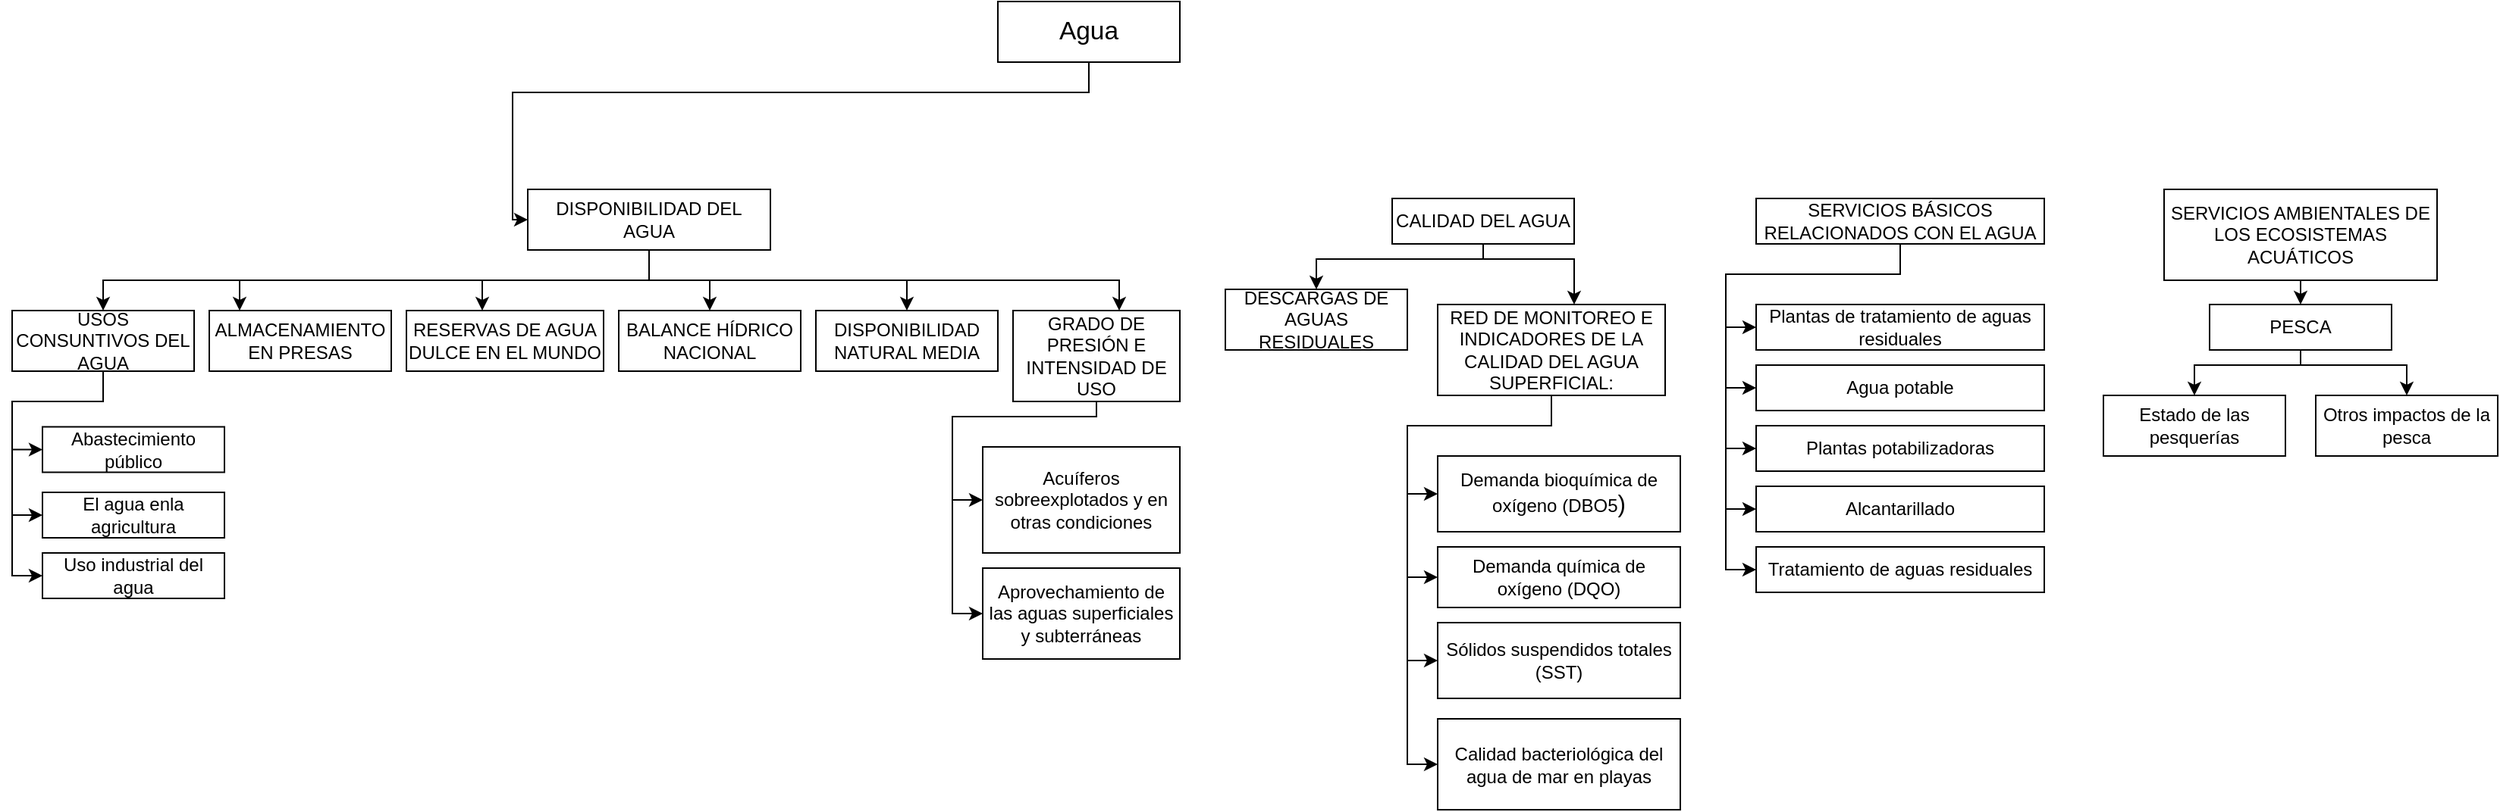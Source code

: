 <mxfile version="20.6.0" type="github">
  <diagram id="WJlBOxFyXvVvGmPsFCdD" name="Página-1">
    <mxGraphModel dx="4249" dy="2517" grid="1" gridSize="10" guides="1" tooltips="1" connect="1" arrows="1" fold="1" page="1" pageScale="1" pageWidth="1169" pageHeight="827" math="0" shadow="0">
      <root>
        <mxCell id="0" />
        <mxCell id="1" parent="0" />
        <mxCell id="-5bi2ouAyOfmzd2SsLai-4" value="" style="edgeStyle=orthogonalEdgeStyle;rounded=0;orthogonalLoop=1;jettySize=auto;html=1;" edge="1" parent="1" source="-5bi2ouAyOfmzd2SsLai-1" target="-5bi2ouAyOfmzd2SsLai-3">
          <mxGeometry relative="1" as="geometry">
            <Array as="points">
              <mxPoint x="500" y="-30" />
              <mxPoint x="120" y="-30" />
            </Array>
          </mxGeometry>
        </mxCell>
        <mxCell id="-5bi2ouAyOfmzd2SsLai-1" value="&lt;span id=&quot;page43R_mcid0&quot; class=&quot;markedContent&quot;&gt;&lt;span dir=&quot;ltr&quot; role=&quot;presentation&quot; style=&quot;left: 112.821px; top: 354.791px; font-size: 16.758px; font-family: sans-serif; transform: scaleX(0.831);&quot;&gt;Agua&lt;/span&gt;&lt;/span&gt;" style="rounded=0;whiteSpace=wrap;html=1;" vertex="1" parent="1">
          <mxGeometry x="440" y="-90" width="120" height="40" as="geometry" />
        </mxCell>
        <mxCell id="-5bi2ouAyOfmzd2SsLai-78" value="" style="group" vertex="1" connectable="0" parent="1">
          <mxGeometry x="1169" y="34" width="260" height="176" as="geometry" />
        </mxCell>
        <mxCell id="-5bi2ouAyOfmzd2SsLai-66" value="&lt;font style=&quot;font-size: 12px;&quot;&gt;&lt;span id=&quot;page45R_mcid0&quot; class=&quot;markedContent&quot;&gt;&lt;span dir=&quot;ltr&quot; role=&quot;presentation&quot; style=&quot;left: 284.976px; top: 122.892px; font-family: sans-serif; transform: scaleX(0.983);&quot;&gt;SERVICIOS AMBIENTALES DE LOS ECOSISTEMAS ACUÁTICOS&lt;/span&gt;&lt;/span&gt;&lt;/font&gt;" style="rounded=0;whiteSpace=wrap;html=1;fontSize=12;" vertex="1" parent="-5bi2ouAyOfmzd2SsLai-78">
          <mxGeometry x="40" width="180" height="60" as="geometry" />
        </mxCell>
        <mxCell id="-5bi2ouAyOfmzd2SsLai-68" value="&lt;div&gt;&lt;font style=&quot;font-size: 12px;&quot;&gt;P&lt;span id=&quot;page45R_mcid0&quot; class=&quot;markedContent&quot;&gt;&lt;span dir=&quot;ltr&quot; role=&quot;presentation&quot; style=&quot;left: 309.543px; top: 144.039px; font-family: sans-serif; transform: scaleX(0.993);&quot;&gt;ESCA&lt;/span&gt;&lt;/span&gt;&lt;/font&gt;&lt;/div&gt;&lt;font style=&quot;font-size: 12px;&quot;&gt;&lt;/font&gt;" style="rounded=0;whiteSpace=wrap;html=1;fontSize=12;" vertex="1" parent="-5bi2ouAyOfmzd2SsLai-78">
          <mxGeometry x="70" y="76" width="120" height="30" as="geometry" />
        </mxCell>
        <mxCell id="-5bi2ouAyOfmzd2SsLai-67" style="edgeStyle=orthogonalEdgeStyle;rounded=0;orthogonalLoop=1;jettySize=auto;html=1;fontSize=12;" edge="1" parent="-5bi2ouAyOfmzd2SsLai-78" source="-5bi2ouAyOfmzd2SsLai-66" target="-5bi2ouAyOfmzd2SsLai-68">
          <mxGeometry relative="1" as="geometry">
            <mxPoint x="130.0" y="146" as="targetPoint" />
            <Array as="points">
              <mxPoint x="130" y="66" />
              <mxPoint x="130" y="66" />
            </Array>
          </mxGeometry>
        </mxCell>
        <mxCell id="-5bi2ouAyOfmzd2SsLai-71" value="&lt;font style=&quot;font-size: 12px;&quot;&gt;&lt;span id=&quot;page45R_mcid0&quot; class=&quot;markedContent&quot;&gt;&lt;span dir=&quot;ltr&quot; role=&quot;presentation&quot; style=&quot;left: 334.11px; top: 166.515px; font-family: sans-serif; transform: scaleX(0.761);&quot;&gt;Estado de las pesquerías&lt;/span&gt;&lt;/span&gt;&lt;/font&gt;" style="rounded=0;whiteSpace=wrap;html=1;fontSize=12;" vertex="1" parent="-5bi2ouAyOfmzd2SsLai-78">
          <mxGeometry y="136" width="120" height="40" as="geometry" />
        </mxCell>
        <mxCell id="-5bi2ouAyOfmzd2SsLai-70" style="edgeStyle=orthogonalEdgeStyle;rounded=0;orthogonalLoop=1;jettySize=auto;html=1;fontSize=12;" edge="1" parent="-5bi2ouAyOfmzd2SsLai-78" source="-5bi2ouAyOfmzd2SsLai-68" target="-5bi2ouAyOfmzd2SsLai-71">
          <mxGeometry relative="1" as="geometry">
            <mxPoint x="10.0" y="206" as="targetPoint" />
            <Array as="points">
              <mxPoint x="130" y="116" />
              <mxPoint x="60" y="116" />
            </Array>
          </mxGeometry>
        </mxCell>
        <mxCell id="-5bi2ouAyOfmzd2SsLai-73" value="&lt;font style=&quot;font-size: 12px;&quot;&gt;&lt;span id=&quot;page45R_mcid0&quot; class=&quot;markedContent&quot;&gt;&lt;span dir=&quot;ltr&quot; role=&quot;presentation&quot; style=&quot;left: 334.11px; top: 187.668px; font-family: sans-serif; transform: scaleX(0.783);&quot;&gt;Otros impactos de la pesca&lt;/span&gt;&lt;/span&gt;&lt;/font&gt;" style="rounded=0;whiteSpace=wrap;html=1;fontSize=12;" vertex="1" parent="-5bi2ouAyOfmzd2SsLai-78">
          <mxGeometry x="140" y="136" width="120" height="40" as="geometry" />
        </mxCell>
        <mxCell id="-5bi2ouAyOfmzd2SsLai-72" style="edgeStyle=orthogonalEdgeStyle;rounded=0;orthogonalLoop=1;jettySize=auto;html=1;fontSize=12;" edge="1" parent="-5bi2ouAyOfmzd2SsLai-78" source="-5bi2ouAyOfmzd2SsLai-68" target="-5bi2ouAyOfmzd2SsLai-73">
          <mxGeometry relative="1" as="geometry">
            <mxPoint x="130.0" y="266" as="targetPoint" />
            <Array as="points">
              <mxPoint x="130" y="116" />
              <mxPoint x="200" y="116" />
            </Array>
          </mxGeometry>
        </mxCell>
        <mxCell id="-5bi2ouAyOfmzd2SsLai-83" value="" style="group" vertex="1" connectable="0" parent="1">
          <mxGeometry x="590" y="40" width="300" height="403.5" as="geometry" />
        </mxCell>
        <mxCell id="-5bi2ouAyOfmzd2SsLai-40" value="&lt;font style=&quot;font-size: 12px;&quot;&gt;&lt;span id=&quot;page43R_mcid0&quot; class=&quot;markedContent&quot;&gt;&lt;span dir=&quot;ltr&quot; role=&quot;presentation&quot; style=&quot;left: 186.709px; top: 918.562px; font-family: sans-serif; transform: scaleX(1.031);&quot;&gt;CALIDAD DEL AGUA&lt;/span&gt;&lt;/span&gt;&lt;/font&gt;" style="rounded=0;whiteSpace=wrap;html=1;fontSize=12;" vertex="1" parent="-5bi2ouAyOfmzd2SsLai-83">
          <mxGeometry x="110" width="120" height="30" as="geometry" />
        </mxCell>
        <mxCell id="-5bi2ouAyOfmzd2SsLai-43" value="&lt;font style=&quot;font-size: 12px;&quot;&gt;&lt;span id=&quot;page43R_mcid0&quot; class=&quot;markedContent&quot;&gt;&lt;span dir=&quot;ltr&quot; role=&quot;presentation&quot; style=&quot;left: 211.27px; top: 963.282px; font-family: sans-serif; transform: scaleX(0.908);&quot;&gt;RED DE MONITOREO E INDICADORES DE LA CALIDAD DEL AGUA SUPERFICIAL:&lt;/span&gt;&lt;/span&gt;&lt;/font&gt;" style="rounded=0;whiteSpace=wrap;html=1;fontSize=12;" vertex="1" parent="-5bi2ouAyOfmzd2SsLai-83">
          <mxGeometry x="140" y="70" width="150" height="60" as="geometry" />
        </mxCell>
        <mxCell id="-5bi2ouAyOfmzd2SsLai-44" value="" style="edgeStyle=orthogonalEdgeStyle;rounded=0;orthogonalLoop=1;jettySize=auto;html=1;fontSize=12;" edge="1" parent="-5bi2ouAyOfmzd2SsLai-83" source="-5bi2ouAyOfmzd2SsLai-40" target="-5bi2ouAyOfmzd2SsLai-43">
          <mxGeometry relative="1" as="geometry">
            <Array as="points">
              <mxPoint x="170" y="40" />
              <mxPoint x="230" y="40" />
            </Array>
          </mxGeometry>
        </mxCell>
        <mxCell id="-5bi2ouAyOfmzd2SsLai-42" value="&lt;font style=&quot;font-size: 12px;&quot;&gt;&lt;span id=&quot;page43R_mcid0&quot; class=&quot;markedContent&quot;&gt;&lt;span dir=&quot;ltr&quot; role=&quot;presentation&quot; style=&quot;left: 211.27px; top: 940.922px; font-family: sans-serif; transform: scaleX(0.962);&quot;&gt;DESCARGAS DE AGUAS RESIDUALES&lt;/span&gt;&lt;/span&gt;&lt;/font&gt;" style="rounded=0;whiteSpace=wrap;html=1;fontSize=12;" vertex="1" parent="-5bi2ouAyOfmzd2SsLai-83">
          <mxGeometry y="60" width="120" height="40" as="geometry" />
        </mxCell>
        <mxCell id="-5bi2ouAyOfmzd2SsLai-41" style="edgeStyle=orthogonalEdgeStyle;rounded=0;orthogonalLoop=1;jettySize=auto;html=1;fontSize=12;" edge="1" parent="-5bi2ouAyOfmzd2SsLai-83" source="-5bi2ouAyOfmzd2SsLai-40" target="-5bi2ouAyOfmzd2SsLai-42">
          <mxGeometry relative="1" as="geometry">
            <mxPoint x="60" y="60" as="targetPoint" />
            <Array as="points">
              <mxPoint x="170" y="40" />
              <mxPoint x="60" y="40" />
            </Array>
          </mxGeometry>
        </mxCell>
        <mxCell id="-5bi2ouAyOfmzd2SsLai-45" value="&lt;span id=&quot;page43R_mcid0&quot; class=&quot;markedContent&quot;&gt;&lt;font style=&quot;font-size: 12px;&quot;&gt;&lt;span dir=&quot;ltr&quot; role=&quot;presentation&quot; style=&quot;left: 235.842px; top: 1009.33px; font-family: sans-serif; transform: scaleX(0.853);&quot;&gt;Demanda bioquímica de oxígeno (DBO&lt;/span&gt;&lt;span dir=&quot;ltr&quot; role=&quot;presentation&quot; style=&quot;left: 508.339px; top: 1019.51px; font-family: sans-serif;&quot;&gt;5&lt;/span&gt;&lt;/font&gt;&lt;span dir=&quot;ltr&quot; role=&quot;presentation&quot; style=&quot;left: 514.251px; top: 1009.33px; font-size: 15.6px; font-family: sans-serif;&quot;&gt;)&lt;/span&gt;&lt;/span&gt;" style="whiteSpace=wrap;html=1;rounded=0;" vertex="1" parent="-5bi2ouAyOfmzd2SsLai-83">
          <mxGeometry x="140" y="170" width="160" height="50" as="geometry" />
        </mxCell>
        <mxCell id="-5bi2ouAyOfmzd2SsLai-82" style="edgeStyle=orthogonalEdgeStyle;rounded=0;orthogonalLoop=1;jettySize=auto;html=1;entryX=0;entryY=0.5;entryDx=0;entryDy=0;fontSize=12;" edge="1" parent="-5bi2ouAyOfmzd2SsLai-83" source="-5bi2ouAyOfmzd2SsLai-43" target="-5bi2ouAyOfmzd2SsLai-45">
          <mxGeometry relative="1" as="geometry" />
        </mxCell>
        <mxCell id="-5bi2ouAyOfmzd2SsLai-48" value="&lt;font style=&quot;font-size: 12px;&quot;&gt;&lt;span id=&quot;page43R_mcid0&quot; class=&quot;markedContent&quot;&gt;&lt;span dir=&quot;ltr&quot; role=&quot;presentation&quot; style=&quot;left: 235.853px; top: 1031.69px; font-family: sans-serif; transform: scaleX(0.869);&quot;&gt;Demanda química de oxígeno (DQO)&lt;/span&gt;&lt;/span&gt;&lt;/font&gt;" style="rounded=0;whiteSpace=wrap;html=1;fontSize=12;" vertex="1" parent="-5bi2ouAyOfmzd2SsLai-83">
          <mxGeometry x="140" y="230" width="160" height="40" as="geometry" />
        </mxCell>
        <mxCell id="-5bi2ouAyOfmzd2SsLai-81" style="edgeStyle=orthogonalEdgeStyle;rounded=0;orthogonalLoop=1;jettySize=auto;html=1;entryX=0;entryY=0.5;entryDx=0;entryDy=0;fontSize=12;" edge="1" parent="-5bi2ouAyOfmzd2SsLai-83" source="-5bi2ouAyOfmzd2SsLai-43" target="-5bi2ouAyOfmzd2SsLai-48">
          <mxGeometry relative="1" as="geometry">
            <Array as="points">
              <mxPoint x="215" y="150" />
              <mxPoint x="120" y="150" />
              <mxPoint x="120" y="250" />
            </Array>
          </mxGeometry>
        </mxCell>
        <mxCell id="-5bi2ouAyOfmzd2SsLai-50" value="&lt;font style=&quot;font-size: 12px;&quot;&gt;&lt;span id=&quot;page43R_mcid0&quot; class=&quot;markedContent&quot;&gt;&lt;span dir=&quot;ltr&quot; role=&quot;presentation&quot; style=&quot;left: 235.853px; top: 1054.04px; font-family: sans-serif; transform: scaleX(0.77);&quot;&gt;Sólidos suspendidos totales (SST)&lt;/span&gt;&lt;/span&gt;&lt;/font&gt;" style="rounded=0;whiteSpace=wrap;html=1;fontSize=12;" vertex="1" parent="-5bi2ouAyOfmzd2SsLai-83">
          <mxGeometry x="140" y="280" width="160" height="50" as="geometry" />
        </mxCell>
        <mxCell id="-5bi2ouAyOfmzd2SsLai-80" style="edgeStyle=orthogonalEdgeStyle;rounded=0;orthogonalLoop=1;jettySize=auto;html=1;entryX=0;entryY=0.5;entryDx=0;entryDy=0;fontSize=12;" edge="1" parent="-5bi2ouAyOfmzd2SsLai-83" source="-5bi2ouAyOfmzd2SsLai-43" target="-5bi2ouAyOfmzd2SsLai-50">
          <mxGeometry relative="1" as="geometry">
            <Array as="points">
              <mxPoint x="215" y="150" />
              <mxPoint x="120" y="150" />
              <mxPoint x="120" y="305" />
            </Array>
          </mxGeometry>
        </mxCell>
        <mxCell id="-5bi2ouAyOfmzd2SsLai-52" value="&lt;font style=&quot;font-size: 12px;&quot;&gt;&lt;span id=&quot;page43R_mcid0&quot; class=&quot;markedContent&quot;&gt;&lt;span dir=&quot;ltr&quot; role=&quot;presentation&quot; style=&quot;left: 235.853px; top: 1076.39px; font-family: sans-serif; transform: scaleX(0.754);&quot;&gt;Calidad bacteriológica del agua de mar en playas&lt;/span&gt;&lt;/span&gt;&lt;/font&gt;" style="rounded=0;whiteSpace=wrap;html=1;fontSize=12;" vertex="1" parent="-5bi2ouAyOfmzd2SsLai-83">
          <mxGeometry x="140" y="343.5" width="160" height="60" as="geometry" />
        </mxCell>
        <mxCell id="-5bi2ouAyOfmzd2SsLai-79" style="edgeStyle=orthogonalEdgeStyle;rounded=0;orthogonalLoop=1;jettySize=auto;html=1;entryX=0;entryY=0.5;entryDx=0;entryDy=0;fontSize=12;" edge="1" parent="-5bi2ouAyOfmzd2SsLai-83" source="-5bi2ouAyOfmzd2SsLai-43" target="-5bi2ouAyOfmzd2SsLai-52">
          <mxGeometry relative="1" as="geometry">
            <Array as="points">
              <mxPoint x="215" y="150" />
              <mxPoint x="120" y="150" />
              <mxPoint x="120" y="374" />
            </Array>
          </mxGeometry>
        </mxCell>
        <mxCell id="-5bi2ouAyOfmzd2SsLai-89" value="" style="group" vertex="1" connectable="0" parent="1">
          <mxGeometry x="920" y="40" width="210" height="260" as="geometry" />
        </mxCell>
        <mxCell id="-5bi2ouAyOfmzd2SsLai-54" value="&lt;font style=&quot;font-size: 12px;&quot;&gt;&lt;span id=&quot;page43R_mcid0&quot; class=&quot;markedContent&quot;&gt;&lt;span dir=&quot;ltr&quot; role=&quot;presentation&quot; style=&quot;left: 211.27px; top: 1097.44px; font-family: sans-serif; transform: scaleX(0.941);&quot;&gt;SERVICIOS BÁSICOS RELACIONADOS CON EL AGUA&lt;/span&gt;&lt;/span&gt;&lt;/font&gt;" style="rounded=0;whiteSpace=wrap;html=1;fontSize=12;" vertex="1" parent="-5bi2ouAyOfmzd2SsLai-89">
          <mxGeometry x="20" width="190" height="30" as="geometry" />
        </mxCell>
        <mxCell id="-5bi2ouAyOfmzd2SsLai-55" value="&lt;font style=&quot;font-size: 12px;&quot;&gt;&lt;span id=&quot;page43R_mcid0&quot; class=&quot;markedContent&quot;&gt;&lt;span dir=&quot;ltr&quot; role=&quot;presentation&quot; style=&quot;left: 235.842px; top: 1121.13px; font-family: sans-serif; transform: scaleX(0.835);&quot;&gt;Agua potable&lt;/span&gt;&lt;/span&gt;&lt;/font&gt;" style="rounded=0;whiteSpace=wrap;html=1;fontSize=12;" vertex="1" parent="-5bi2ouAyOfmzd2SsLai-89">
          <mxGeometry x="20" y="110" width="190" height="30" as="geometry" />
        </mxCell>
        <mxCell id="-5bi2ouAyOfmzd2SsLai-87" style="edgeStyle=orthogonalEdgeStyle;rounded=0;orthogonalLoop=1;jettySize=auto;html=1;entryX=0;entryY=0.5;entryDx=0;entryDy=0;fontSize=12;" edge="1" parent="-5bi2ouAyOfmzd2SsLai-89" source="-5bi2ouAyOfmzd2SsLai-54" target="-5bi2ouAyOfmzd2SsLai-55">
          <mxGeometry relative="1" as="geometry">
            <Array as="points">
              <mxPoint x="115" y="50" />
              <mxPoint y="50" />
              <mxPoint y="125" />
            </Array>
          </mxGeometry>
        </mxCell>
        <mxCell id="-5bi2ouAyOfmzd2SsLai-58" value="&lt;font style=&quot;font-size: 12px;&quot;&gt;&lt;span id=&quot;page43R_mcid0&quot; class=&quot;markedContent&quot;&gt;&lt;span dir=&quot;ltr&quot; role=&quot;presentation&quot; style=&quot;left: 235.842px; top: 1143.49px; font-family: sans-serif; transform: scaleX(0.75);&quot;&gt;Plantas potabilizadoras&lt;/span&gt;&lt;/span&gt;&lt;/font&gt;" style="rounded=0;whiteSpace=wrap;html=1;fontSize=12;" vertex="1" parent="-5bi2ouAyOfmzd2SsLai-89">
          <mxGeometry x="20" y="150" width="190" height="30" as="geometry" />
        </mxCell>
        <mxCell id="-5bi2ouAyOfmzd2SsLai-86" style="edgeStyle=orthogonalEdgeStyle;rounded=0;orthogonalLoop=1;jettySize=auto;html=1;entryX=0;entryY=0.5;entryDx=0;entryDy=0;fontSize=12;" edge="1" parent="-5bi2ouAyOfmzd2SsLai-89" source="-5bi2ouAyOfmzd2SsLai-54" target="-5bi2ouAyOfmzd2SsLai-58">
          <mxGeometry relative="1" as="geometry">
            <Array as="points">
              <mxPoint x="115" y="50" />
              <mxPoint y="50" />
              <mxPoint y="165" />
            </Array>
          </mxGeometry>
        </mxCell>
        <mxCell id="-5bi2ouAyOfmzd2SsLai-59" value="&lt;font style=&quot;font-size: 12px;&quot;&gt;&lt;span id=&quot;page43R_mcid0&quot; class=&quot;markedContent&quot;&gt;&lt;span dir=&quot;ltr&quot; role=&quot;presentation&quot; style=&quot;left: 235.842px; top: 1165.84px; font-family: sans-serif; transform: scaleX(0.729);&quot;&gt;Alcantarillado&lt;/span&gt;&lt;/span&gt;&lt;/font&gt;" style="rounded=0;whiteSpace=wrap;html=1;fontSize=12;" vertex="1" parent="-5bi2ouAyOfmzd2SsLai-89">
          <mxGeometry x="20" y="190" width="190" height="30" as="geometry" />
        </mxCell>
        <mxCell id="-5bi2ouAyOfmzd2SsLai-85" style="edgeStyle=orthogonalEdgeStyle;rounded=0;orthogonalLoop=1;jettySize=auto;html=1;entryX=0;entryY=0.5;entryDx=0;entryDy=0;fontSize=12;" edge="1" parent="-5bi2ouAyOfmzd2SsLai-89" source="-5bi2ouAyOfmzd2SsLai-54" target="-5bi2ouAyOfmzd2SsLai-59">
          <mxGeometry relative="1" as="geometry">
            <Array as="points">
              <mxPoint x="115" y="50" />
              <mxPoint y="50" />
              <mxPoint y="205" />
            </Array>
          </mxGeometry>
        </mxCell>
        <mxCell id="-5bi2ouAyOfmzd2SsLai-60" value="&lt;font style=&quot;font-size: 12px;&quot;&gt;&lt;span id=&quot;page43R_mcid0&quot; class=&quot;markedContent&quot;&gt;&lt;span dir=&quot;ltr&quot; role=&quot;presentation&quot; style=&quot;left: 235.842px; top: 1188.19px; font-family: sans-serif; transform: scaleX(0.785);&quot;&gt;Tratamiento de aguas residuales&lt;/span&gt;&lt;/span&gt;&lt;/font&gt;" style="rounded=0;whiteSpace=wrap;html=1;fontSize=12;" vertex="1" parent="-5bi2ouAyOfmzd2SsLai-89">
          <mxGeometry x="20" y="230" width="190" height="30" as="geometry" />
        </mxCell>
        <mxCell id="-5bi2ouAyOfmzd2SsLai-84" style="edgeStyle=orthogonalEdgeStyle;rounded=0;orthogonalLoop=1;jettySize=auto;html=1;entryX=0;entryY=0.5;entryDx=0;entryDy=0;fontSize=12;" edge="1" parent="-5bi2ouAyOfmzd2SsLai-89" source="-5bi2ouAyOfmzd2SsLai-54" target="-5bi2ouAyOfmzd2SsLai-60">
          <mxGeometry relative="1" as="geometry">
            <Array as="points">
              <mxPoint x="115" y="50" />
              <mxPoint y="50" />
              <mxPoint y="245" />
            </Array>
          </mxGeometry>
        </mxCell>
        <mxCell id="-5bi2ouAyOfmzd2SsLai-61" value="&lt;font style=&quot;font-size: 12px;&quot;&gt;&lt;span id=&quot;page43R_mcid0&quot; class=&quot;markedContent&quot;&gt;&lt;span dir=&quot;ltr&quot; role=&quot;presentation&quot; style=&quot;left: 235.842px; top: 1210.55px; font-family: sans-serif; transform: scaleX(0.764);&quot;&gt;Plantas de tratamiento de aguas residuales&lt;/span&gt;&lt;/span&gt;&lt;/font&gt;" style="rounded=0;whiteSpace=wrap;html=1;fontSize=12;" vertex="1" parent="-5bi2ouAyOfmzd2SsLai-89">
          <mxGeometry x="20" y="70" width="190" height="30" as="geometry" />
        </mxCell>
        <mxCell id="-5bi2ouAyOfmzd2SsLai-88" style="edgeStyle=orthogonalEdgeStyle;rounded=0;orthogonalLoop=1;jettySize=auto;html=1;entryX=0;entryY=0.5;entryDx=0;entryDy=0;fontSize=12;" edge="1" parent="-5bi2ouAyOfmzd2SsLai-89" source="-5bi2ouAyOfmzd2SsLai-54" target="-5bi2ouAyOfmzd2SsLai-61">
          <mxGeometry relative="1" as="geometry" />
        </mxCell>
        <mxCell id="-5bi2ouAyOfmzd2SsLai-96" value="" style="group" vertex="1" connectable="0" parent="1">
          <mxGeometry x="-210" y="34" width="770" height="310" as="geometry" />
        </mxCell>
        <mxCell id="-5bi2ouAyOfmzd2SsLai-3" value="&lt;font style=&quot;font-size: 12px;&quot;&gt;&lt;span id=&quot;page43R_mcid0&quot; class=&quot;markedContent&quot;&gt;&lt;span dir=&quot;ltr&quot; role=&quot;presentation&quot; style=&quot;left: 186.709px; top: 627.881px; font-family: sans-serif; transform: scaleX(0.978);&quot;&gt;DISPONIBILIDAD DEL AGUA&lt;/span&gt;&lt;/span&gt;&lt;/font&gt;" style="rounded=0;whiteSpace=wrap;html=1;" vertex="1" parent="-5bi2ouAyOfmzd2SsLai-96">
          <mxGeometry x="340" width="160" height="40" as="geometry" />
        </mxCell>
        <mxCell id="-5bi2ouAyOfmzd2SsLai-6" value="&lt;div&gt;&lt;font style=&quot;font-size: 12px;&quot;&gt;&lt;span id=&quot;page43R_mcid0&quot; class=&quot;markedContent&quot;&gt;&lt;span dir=&quot;ltr&quot; role=&quot;presentation&quot; style=&quot;left: 211.275px; top: 650.242px; font-family: sans-serif; transform: scaleX(0.954);&quot;&gt;RESERVAS DE AGUA &lt;br&gt;&lt;/span&gt;&lt;/span&gt;&lt;/font&gt;&lt;/div&gt;&lt;div&gt;&lt;font style=&quot;font-size: 12px;&quot;&gt;&lt;span id=&quot;page43R_mcid0&quot; class=&quot;markedContent&quot;&gt;&lt;span dir=&quot;ltr&quot; role=&quot;presentation&quot; style=&quot;left: 211.275px; top: 650.242px; font-family: sans-serif; transform: scaleX(0.954);&quot;&gt;DULCE EN EL MUNDO&lt;/span&gt;&lt;/span&gt;&lt;/font&gt;&lt;/div&gt;" style="whiteSpace=wrap;html=1;rounded=0;" vertex="1" parent="-5bi2ouAyOfmzd2SsLai-96">
          <mxGeometry x="260" y="80" width="130" height="40" as="geometry" />
        </mxCell>
        <mxCell id="-5bi2ouAyOfmzd2SsLai-7" value="" style="edgeStyle=orthogonalEdgeStyle;rounded=0;orthogonalLoop=1;jettySize=auto;html=1;" edge="1" parent="-5bi2ouAyOfmzd2SsLai-96" source="-5bi2ouAyOfmzd2SsLai-3" target="-5bi2ouAyOfmzd2SsLai-6">
          <mxGeometry relative="1" as="geometry">
            <Array as="points">
              <mxPoint x="420" y="60" />
              <mxPoint x="310" y="60" />
            </Array>
          </mxGeometry>
        </mxCell>
        <mxCell id="-5bi2ouAyOfmzd2SsLai-9" value="&lt;font style=&quot;font-size: 12px;&quot;&gt;&lt;br&gt;&lt;span id=&quot;page43R_mcid0&quot; class=&quot;markedContent&quot;&gt;&lt;span dir=&quot;ltr&quot; role=&quot;presentation&quot; style=&quot;left: 211.275px; top: 672.602px; font-family: sans-serif; transform: scaleX(0.975);&quot;&gt;BALANCE HÍDRICO NACIONAL&lt;/span&gt;&lt;/span&gt;&lt;br&gt;&lt;br&gt;&lt;/font&gt;" style="whiteSpace=wrap;html=1;rounded=0;" vertex="1" parent="-5bi2ouAyOfmzd2SsLai-96">
          <mxGeometry x="400" y="80" width="120" height="40" as="geometry" />
        </mxCell>
        <mxCell id="-5bi2ouAyOfmzd2SsLai-15" value="" style="edgeStyle=orthogonalEdgeStyle;rounded=0;orthogonalLoop=1;jettySize=auto;html=1;fontSize=12;" edge="1" parent="-5bi2ouAyOfmzd2SsLai-96" source="-5bi2ouAyOfmzd2SsLai-3" target="-5bi2ouAyOfmzd2SsLai-9">
          <mxGeometry relative="1" as="geometry" />
        </mxCell>
        <mxCell id="-5bi2ouAyOfmzd2SsLai-19" value="&lt;font style=&quot;font-size: 12px;&quot;&gt;&lt;span id=&quot;page43R_mcid0&quot; class=&quot;markedContent&quot;&gt;&lt;span dir=&quot;ltr&quot; role=&quot;presentation&quot; style=&quot;left: 211.275px; top: 717.322px; font-family: sans-serif; transform: scaleX(1.006);&quot;&gt;ALMACENAMIENTO EN PRESAS&lt;/span&gt;&lt;/span&gt;&lt;/font&gt;" style="rounded=0;whiteSpace=wrap;html=1;fontSize=12;" vertex="1" parent="-5bi2ouAyOfmzd2SsLai-96">
          <mxGeometry x="130" y="80" width="120" height="40" as="geometry" />
        </mxCell>
        <mxCell id="-5bi2ouAyOfmzd2SsLai-18" style="edgeStyle=orthogonalEdgeStyle;rounded=0;orthogonalLoop=1;jettySize=auto;html=1;fontSize=12;" edge="1" parent="-5bi2ouAyOfmzd2SsLai-96" source="-5bi2ouAyOfmzd2SsLai-3" target="-5bi2ouAyOfmzd2SsLai-19">
          <mxGeometry relative="1" as="geometry">
            <mxPoint x="70" y="70" as="targetPoint" />
            <Array as="points">
              <mxPoint x="420" y="60" />
              <mxPoint x="150" y="60" />
            </Array>
          </mxGeometry>
        </mxCell>
        <mxCell id="-5bi2ouAyOfmzd2SsLai-29" value="&lt;font style=&quot;font-size: 12px;&quot;&gt;&lt;span id=&quot;page43R_mcid0&quot; class=&quot;markedContent&quot;&gt;&lt;span dir=&quot;ltr&quot; role=&quot;presentation&quot; style=&quot;left: 211.275px; top: 829.122px; font-family: sans-serif; transform: scaleX(0.93);&quot;&gt;GRADO DE PRESIÓN E INTENSIDAD DE USO&lt;/span&gt;&lt;/span&gt;&lt;/font&gt;" style="rounded=0;whiteSpace=wrap;html=1;fontSize=12;" vertex="1" parent="-5bi2ouAyOfmzd2SsLai-96">
          <mxGeometry x="660" y="80" width="110" height="60" as="geometry" />
        </mxCell>
        <mxCell id="-5bi2ouAyOfmzd2SsLai-28" style="edgeStyle=orthogonalEdgeStyle;rounded=0;orthogonalLoop=1;jettySize=auto;html=1;fontSize=12;" edge="1" parent="-5bi2ouAyOfmzd2SsLai-96" source="-5bi2ouAyOfmzd2SsLai-3" target="-5bi2ouAyOfmzd2SsLai-29">
          <mxGeometry relative="1" as="geometry">
            <mxPoint x="750" y="70" as="targetPoint" />
            <Array as="points">
              <mxPoint x="420" y="60" />
              <mxPoint x="730" y="60" />
            </Array>
          </mxGeometry>
        </mxCell>
        <mxCell id="-5bi2ouAyOfmzd2SsLai-31" value="&lt;font style=&quot;font-size: 12px;&quot;&gt;&lt;span id=&quot;page43R_mcid0&quot; class=&quot;markedContent&quot;&gt;&lt;span dir=&quot;ltr&quot; role=&quot;presentation&quot; style=&quot;left: 235.842px; top: 852.81px; font-family: sans-serif; transform: scaleX(0.771);&quot;&gt;Aprovechamiento de las aguas superficiales y subterráneas&lt;/span&gt;&lt;/span&gt;&lt;/font&gt;" style="rounded=0;whiteSpace=wrap;html=1;fontSize=12;" vertex="1" parent="-5bi2ouAyOfmzd2SsLai-96">
          <mxGeometry x="640" y="250" width="130" height="60" as="geometry" />
        </mxCell>
        <mxCell id="-5bi2ouAyOfmzd2SsLai-94" style="edgeStyle=orthogonalEdgeStyle;rounded=0;orthogonalLoop=1;jettySize=auto;html=1;exitX=0.5;exitY=1;exitDx=0;exitDy=0;entryX=0;entryY=0.5;entryDx=0;entryDy=0;fontSize=12;" edge="1" parent="-5bi2ouAyOfmzd2SsLai-96" source="-5bi2ouAyOfmzd2SsLai-29" target="-5bi2ouAyOfmzd2SsLai-31">
          <mxGeometry relative="1" as="geometry">
            <Array as="points">
              <mxPoint x="715" y="150" />
              <mxPoint x="620" y="150" />
              <mxPoint x="620" y="280" />
            </Array>
          </mxGeometry>
        </mxCell>
        <mxCell id="-5bi2ouAyOfmzd2SsLai-34" value="&lt;font style=&quot;font-size: 12px;&quot;&gt;&lt;span id=&quot;page43R_mcid0&quot; class=&quot;markedContent&quot;&gt;&lt;span dir=&quot;ltr&quot; role=&quot;presentation&quot; style=&quot;left: 235.842px; top: 875.165px; font-family: sans-serif; transform: scaleX(0.771);&quot;&gt;Acuíferos sobreexplotados y en otras condiciones&lt;/span&gt;&lt;/span&gt;&lt;/font&gt;" style="rounded=0;whiteSpace=wrap;html=1;fontSize=12;" vertex="1" parent="-5bi2ouAyOfmzd2SsLai-96">
          <mxGeometry x="640" y="170" width="130" height="70" as="geometry" />
        </mxCell>
        <mxCell id="-5bi2ouAyOfmzd2SsLai-95" style="edgeStyle=orthogonalEdgeStyle;rounded=0;orthogonalLoop=1;jettySize=auto;html=1;entryX=0;entryY=0.5;entryDx=0;entryDy=0;fontSize=12;" edge="1" parent="-5bi2ouAyOfmzd2SsLai-96" source="-5bi2ouAyOfmzd2SsLai-29" target="-5bi2ouAyOfmzd2SsLai-34">
          <mxGeometry relative="1" as="geometry">
            <Array as="points">
              <mxPoint x="715" y="150" />
              <mxPoint x="620" y="150" />
              <mxPoint x="620" y="205" />
            </Array>
          </mxGeometry>
        </mxCell>
        <mxCell id="-5bi2ouAyOfmzd2SsLai-16" value="&lt;font style=&quot;font-size: 12px;&quot;&gt;&lt;span id=&quot;page43R_mcid0&quot; class=&quot;markedContent&quot;&gt;&lt;span dir=&quot;ltr&quot; role=&quot;presentation&quot; style=&quot;left: 211.275px; top: 694.962px; font-family: sans-serif; transform: scaleX(0.932);&quot;&gt;DISPONIBILIDAD NATURAL MEDIA&lt;/span&gt;&lt;/span&gt;&lt;/font&gt;" style="rounded=0;whiteSpace=wrap;html=1;fontSize=12;" vertex="1" parent="-5bi2ouAyOfmzd2SsLai-96">
          <mxGeometry x="530" y="80" width="120" height="40" as="geometry" />
        </mxCell>
        <mxCell id="-5bi2ouAyOfmzd2SsLai-17" style="edgeStyle=orthogonalEdgeStyle;rounded=0;orthogonalLoop=1;jettySize=auto;html=1;entryX=0.5;entryY=0;entryDx=0;entryDy=0;fontSize=12;" edge="1" parent="-5bi2ouAyOfmzd2SsLai-96" source="-5bi2ouAyOfmzd2SsLai-3" target="-5bi2ouAyOfmzd2SsLai-16">
          <mxGeometry relative="1" as="geometry">
            <Array as="points">
              <mxPoint x="420" y="60" />
              <mxPoint x="590" y="60" />
            </Array>
          </mxGeometry>
        </mxCell>
        <mxCell id="-5bi2ouAyOfmzd2SsLai-20" value="&lt;font style=&quot;font-size: 12px;&quot;&gt;&lt;span id=&quot;page43R_mcid0&quot; class=&quot;markedContent&quot;&gt;&lt;span dir=&quot;ltr&quot; role=&quot;presentation&quot; style=&quot;left: 211.275px; top: 739.682px; font-family: sans-serif; transform: scaleX(1.007);&quot;&gt;USOS CONSUNTIVOS DEL AGUA&lt;/span&gt;&lt;/span&gt;&lt;/font&gt;" style="rounded=0;whiteSpace=wrap;html=1;fontSize=12;" vertex="1" parent="-5bi2ouAyOfmzd2SsLai-96">
          <mxGeometry y="80" width="120" height="40" as="geometry" />
        </mxCell>
        <mxCell id="-5bi2ouAyOfmzd2SsLai-36" style="edgeStyle=orthogonalEdgeStyle;rounded=0;orthogonalLoop=1;jettySize=auto;html=1;fontSize=12;" edge="1" parent="-5bi2ouAyOfmzd2SsLai-96" source="-5bi2ouAyOfmzd2SsLai-3" target="-5bi2ouAyOfmzd2SsLai-20">
          <mxGeometry relative="1" as="geometry">
            <Array as="points">
              <mxPoint x="420" y="60" />
              <mxPoint x="60" y="60" />
            </Array>
          </mxGeometry>
        </mxCell>
        <mxCell id="-5bi2ouAyOfmzd2SsLai-22" value="&lt;div&gt;&lt;font style=&quot;font-size: 12px;&quot;&gt;&lt;span id=&quot;page43R_mcid0&quot; class=&quot;markedContent&quot;&gt;&lt;span dir=&quot;ltr&quot; role=&quot;presentation&quot; style=&quot;left: 235.842px; top: 763.37px; font-family: sans-serif; transform: scaleX(0.706);&quot;&gt;El agua en&lt;/span&gt;&lt;/span&gt;&lt;span id=&quot;page43R_mcid0&quot; class=&quot;markedContent&quot;&gt;&lt;span dir=&quot;ltr&quot; role=&quot;presentation&quot; style=&quot;left: 235.842px; top: 763.37px; font-family: sans-serif; transform: scaleX(0.706);&quot;&gt;la agricultura&lt;/span&gt;&lt;/span&gt;&lt;/font&gt;&lt;/div&gt;" style="rounded=0;whiteSpace=wrap;html=1;fontSize=12;" vertex="1" parent="-5bi2ouAyOfmzd2SsLai-96">
          <mxGeometry x="20" y="200" width="120" height="30" as="geometry" />
        </mxCell>
        <mxCell id="-5bi2ouAyOfmzd2SsLai-91" style="edgeStyle=orthogonalEdgeStyle;rounded=0;orthogonalLoop=1;jettySize=auto;html=1;entryX=0;entryY=0.5;entryDx=0;entryDy=0;fontSize=12;" edge="1" parent="-5bi2ouAyOfmzd2SsLai-96" source="-5bi2ouAyOfmzd2SsLai-20" target="-5bi2ouAyOfmzd2SsLai-22">
          <mxGeometry relative="1" as="geometry">
            <Array as="points">
              <mxPoint x="60" y="140" />
              <mxPoint y="140" />
              <mxPoint y="215" />
            </Array>
          </mxGeometry>
        </mxCell>
        <mxCell id="-5bi2ouAyOfmzd2SsLai-25" value="&lt;font style=&quot;font-size: 12px;&quot;&gt;&lt;span id=&quot;page43R_mcid0&quot; class=&quot;markedContent&quot;&gt;&lt;span dir=&quot;ltr&quot; role=&quot;presentation&quot; style=&quot;left: 235.842px; top: 808.08px; font-family: sans-serif; transform: scaleX(0.735);&quot;&gt;Uso industrial del agua&lt;/span&gt;&lt;/span&gt;&lt;/font&gt;" style="rounded=0;whiteSpace=wrap;html=1;fontSize=12;" vertex="1" parent="-5bi2ouAyOfmzd2SsLai-96">
          <mxGeometry x="20" y="240" width="120" height="30" as="geometry" />
        </mxCell>
        <mxCell id="-5bi2ouAyOfmzd2SsLai-90" style="edgeStyle=orthogonalEdgeStyle;rounded=0;orthogonalLoop=1;jettySize=auto;html=1;entryX=0;entryY=0.5;entryDx=0;entryDy=0;fontSize=12;" edge="1" parent="-5bi2ouAyOfmzd2SsLai-96" source="-5bi2ouAyOfmzd2SsLai-20" target="-5bi2ouAyOfmzd2SsLai-25">
          <mxGeometry relative="1" as="geometry">
            <Array as="points">
              <mxPoint x="60" y="140" />
              <mxPoint y="140" />
              <mxPoint y="255" />
            </Array>
          </mxGeometry>
        </mxCell>
        <mxCell id="-5bi2ouAyOfmzd2SsLai-23" value="&lt;font style=&quot;font-size: 12px;&quot;&gt;&lt;span id=&quot;page43R_mcid0&quot; class=&quot;markedContent&quot;&gt;&lt;span dir=&quot;ltr&quot; role=&quot;presentation&quot; style=&quot;left: 235.842px; top: 785.725px; font-family: sans-serif; transform: scaleX(0.797);&quot;&gt;Abastecimiento público&lt;/span&gt;&lt;/span&gt;&lt;/font&gt;" style="rounded=0;whiteSpace=wrap;html=1;fontSize=12;" vertex="1" parent="-5bi2ouAyOfmzd2SsLai-96">
          <mxGeometry x="20" y="156.75" width="120" height="30" as="geometry" />
        </mxCell>
        <mxCell id="-5bi2ouAyOfmzd2SsLai-92" style="edgeStyle=orthogonalEdgeStyle;rounded=0;orthogonalLoop=1;jettySize=auto;html=1;entryX=0;entryY=0.5;entryDx=0;entryDy=0;fontSize=12;" edge="1" parent="-5bi2ouAyOfmzd2SsLai-96" source="-5bi2ouAyOfmzd2SsLai-20" target="-5bi2ouAyOfmzd2SsLai-23">
          <mxGeometry relative="1" as="geometry" />
        </mxCell>
      </root>
    </mxGraphModel>
  </diagram>
</mxfile>
